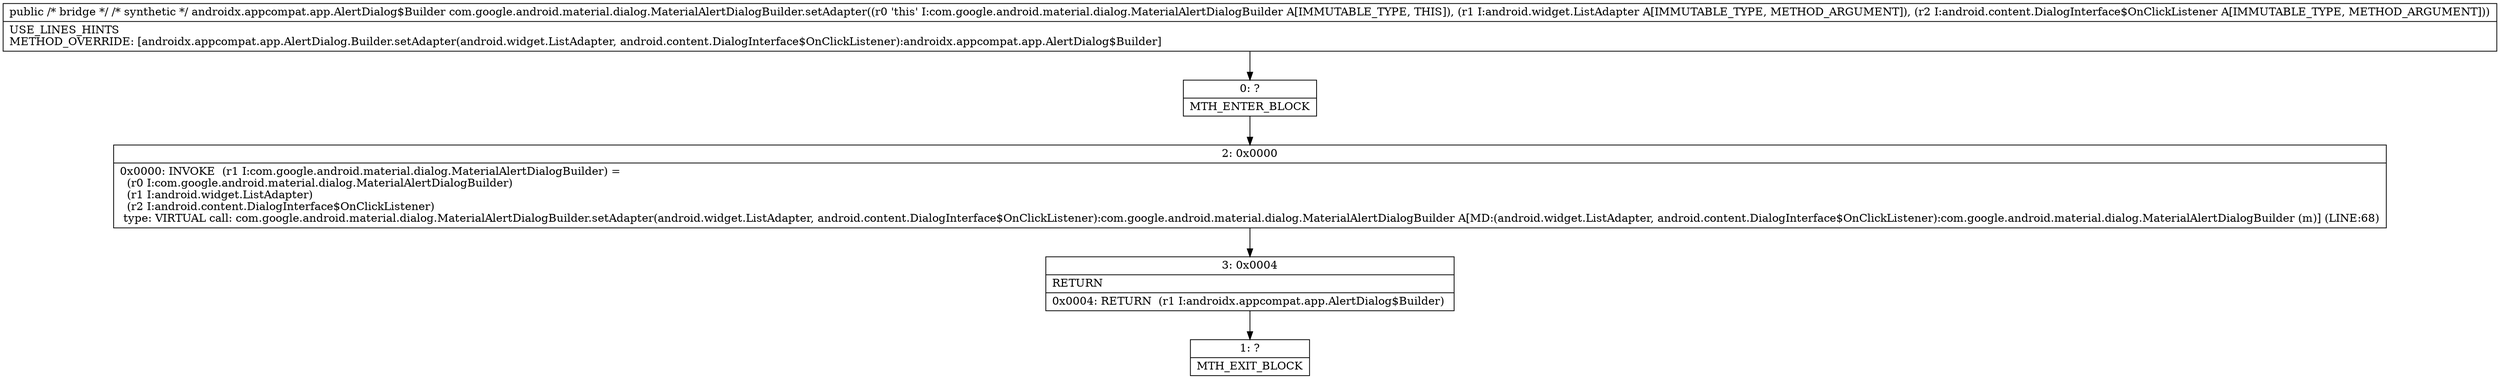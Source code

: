 digraph "CFG forcom.google.android.material.dialog.MaterialAlertDialogBuilder.setAdapter(Landroid\/widget\/ListAdapter;Landroid\/content\/DialogInterface$OnClickListener;)Landroidx\/appcompat\/app\/AlertDialog$Builder;" {
Node_0 [shape=record,label="{0\:\ ?|MTH_ENTER_BLOCK\l}"];
Node_2 [shape=record,label="{2\:\ 0x0000|0x0000: INVOKE  (r1 I:com.google.android.material.dialog.MaterialAlertDialogBuilder) = \l  (r0 I:com.google.android.material.dialog.MaterialAlertDialogBuilder)\l  (r1 I:android.widget.ListAdapter)\l  (r2 I:android.content.DialogInterface$OnClickListener)\l type: VIRTUAL call: com.google.android.material.dialog.MaterialAlertDialogBuilder.setAdapter(android.widget.ListAdapter, android.content.DialogInterface$OnClickListener):com.google.android.material.dialog.MaterialAlertDialogBuilder A[MD:(android.widget.ListAdapter, android.content.DialogInterface$OnClickListener):com.google.android.material.dialog.MaterialAlertDialogBuilder (m)] (LINE:68)\l}"];
Node_3 [shape=record,label="{3\:\ 0x0004|RETURN\l|0x0004: RETURN  (r1 I:androidx.appcompat.app.AlertDialog$Builder) \l}"];
Node_1 [shape=record,label="{1\:\ ?|MTH_EXIT_BLOCK\l}"];
MethodNode[shape=record,label="{public \/* bridge *\/ \/* synthetic *\/ androidx.appcompat.app.AlertDialog$Builder com.google.android.material.dialog.MaterialAlertDialogBuilder.setAdapter((r0 'this' I:com.google.android.material.dialog.MaterialAlertDialogBuilder A[IMMUTABLE_TYPE, THIS]), (r1 I:android.widget.ListAdapter A[IMMUTABLE_TYPE, METHOD_ARGUMENT]), (r2 I:android.content.DialogInterface$OnClickListener A[IMMUTABLE_TYPE, METHOD_ARGUMENT]))  | USE_LINES_HINTS\lMETHOD_OVERRIDE: [androidx.appcompat.app.AlertDialog.Builder.setAdapter(android.widget.ListAdapter, android.content.DialogInterface$OnClickListener):androidx.appcompat.app.AlertDialog$Builder]\l}"];
MethodNode -> Node_0;Node_0 -> Node_2;
Node_2 -> Node_3;
Node_3 -> Node_1;
}

